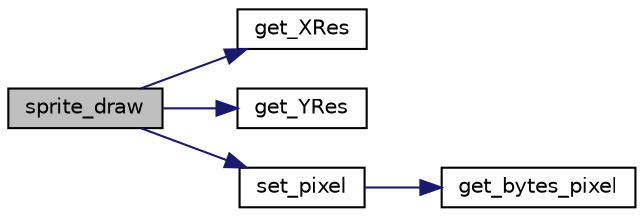 digraph "sprite_draw"
{
 // LATEX_PDF_SIZE
  edge [fontname="Helvetica",fontsize="10",labelfontname="Helvetica",labelfontsize="10"];
  node [fontname="Helvetica",fontsize="10",shape=record];
  rankdir="LR";
  Node1 [label="sprite_draw",height=0.2,width=0.4,color="black", fillcolor="grey75", style="filled", fontcolor="black",tooltip=" "];
  Node1 -> Node2 [color="midnightblue",fontsize="10",style="solid",fontname="Helvetica"];
  Node2 [label="get_XRes",height=0.2,width=0.4,color="black", fillcolor="white", style="filled",URL="$graphics_8c.html#a1e78ad9ed25b03687bc0b0d06b3957e4",tooltip=" "];
  Node1 -> Node3 [color="midnightblue",fontsize="10",style="solid",fontname="Helvetica"];
  Node3 [label="get_YRes",height=0.2,width=0.4,color="black", fillcolor="white", style="filled",URL="$graphics_8c.html#aff98c1ed5146900037a3747de30f6a79",tooltip=" "];
  Node1 -> Node4 [color="midnightblue",fontsize="10",style="solid",fontname="Helvetica"];
  Node4 [label="set_pixel",height=0.2,width=0.4,color="black", fillcolor="white", style="filled",URL="$graphics_8c.html#ab202e9acd2a0826e183d01a13930d5d6",tooltip=" "];
  Node4 -> Node5 [color="midnightblue",fontsize="10",style="solid",fontname="Helvetica"];
  Node5 [label="get_bytes_pixel",height=0.2,width=0.4,color="black", fillcolor="white", style="filled",URL="$graphics_8c.html#afa7636d40c82e2b1a63585e2ad8138ff",tooltip=" "];
}
